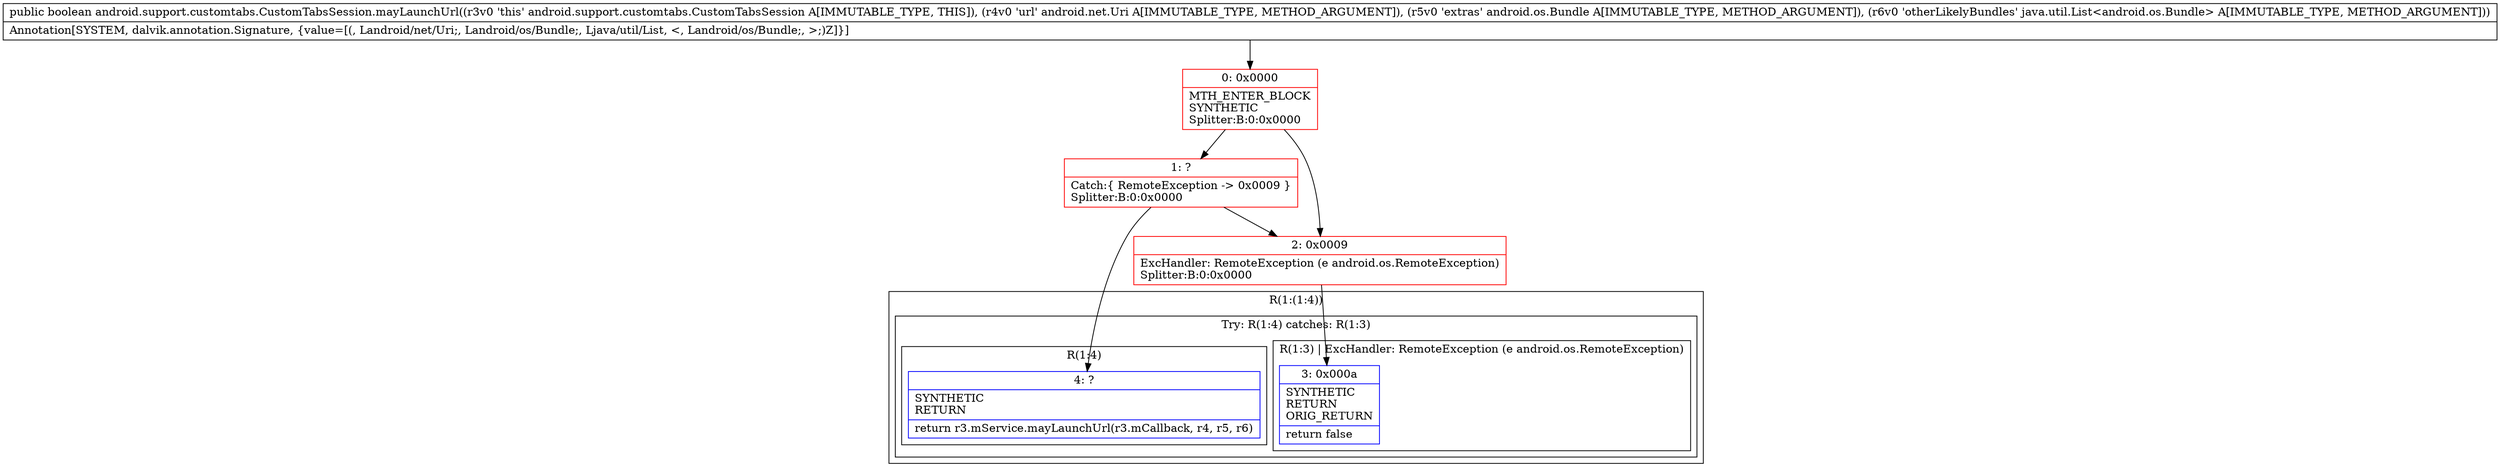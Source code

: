 digraph "CFG forandroid.support.customtabs.CustomTabsSession.mayLaunchUrl(Landroid\/net\/Uri;Landroid\/os\/Bundle;Ljava\/util\/List;)Z" {
subgraph cluster_Region_1325629732 {
label = "R(1:(1:4))";
node [shape=record,color=blue];
subgraph cluster_TryCatchRegion_1468429627 {
label = "Try: R(1:4) catches: R(1:3)";
node [shape=record,color=blue];
subgraph cluster_Region_1062621480 {
label = "R(1:4)";
node [shape=record,color=blue];
Node_4 [shape=record,label="{4\:\ ?|SYNTHETIC\lRETURN\l|return r3.mService.mayLaunchUrl(r3.mCallback, r4, r5, r6)\l}"];
}
subgraph cluster_Region_741862158 {
label = "R(1:3) | ExcHandler: RemoteException (e android.os.RemoteException)\l";
node [shape=record,color=blue];
Node_3 [shape=record,label="{3\:\ 0x000a|SYNTHETIC\lRETURN\lORIG_RETURN\l|return false\l}"];
}
}
}
subgraph cluster_Region_741862158 {
label = "R(1:3) | ExcHandler: RemoteException (e android.os.RemoteException)\l";
node [shape=record,color=blue];
Node_3 [shape=record,label="{3\:\ 0x000a|SYNTHETIC\lRETURN\lORIG_RETURN\l|return false\l}"];
}
Node_0 [shape=record,color=red,label="{0\:\ 0x0000|MTH_ENTER_BLOCK\lSYNTHETIC\lSplitter:B:0:0x0000\l}"];
Node_1 [shape=record,color=red,label="{1\:\ ?|Catch:\{ RemoteException \-\> 0x0009 \}\lSplitter:B:0:0x0000\l}"];
Node_2 [shape=record,color=red,label="{2\:\ 0x0009|ExcHandler: RemoteException (e android.os.RemoteException)\lSplitter:B:0:0x0000\l}"];
MethodNode[shape=record,label="{public boolean android.support.customtabs.CustomTabsSession.mayLaunchUrl((r3v0 'this' android.support.customtabs.CustomTabsSession A[IMMUTABLE_TYPE, THIS]), (r4v0 'url' android.net.Uri A[IMMUTABLE_TYPE, METHOD_ARGUMENT]), (r5v0 'extras' android.os.Bundle A[IMMUTABLE_TYPE, METHOD_ARGUMENT]), (r6v0 'otherLikelyBundles' java.util.List\<android.os.Bundle\> A[IMMUTABLE_TYPE, METHOD_ARGUMENT]))  | Annotation[SYSTEM, dalvik.annotation.Signature, \{value=[(, Landroid\/net\/Uri;, Landroid\/os\/Bundle;, Ljava\/util\/List, \<, Landroid\/os\/Bundle;, \>;)Z]\}]\l}"];
MethodNode -> Node_0;
Node_0 -> Node_1;
Node_0 -> Node_2;
Node_1 -> Node_2;
Node_1 -> Node_4;
Node_2 -> Node_3;
}


